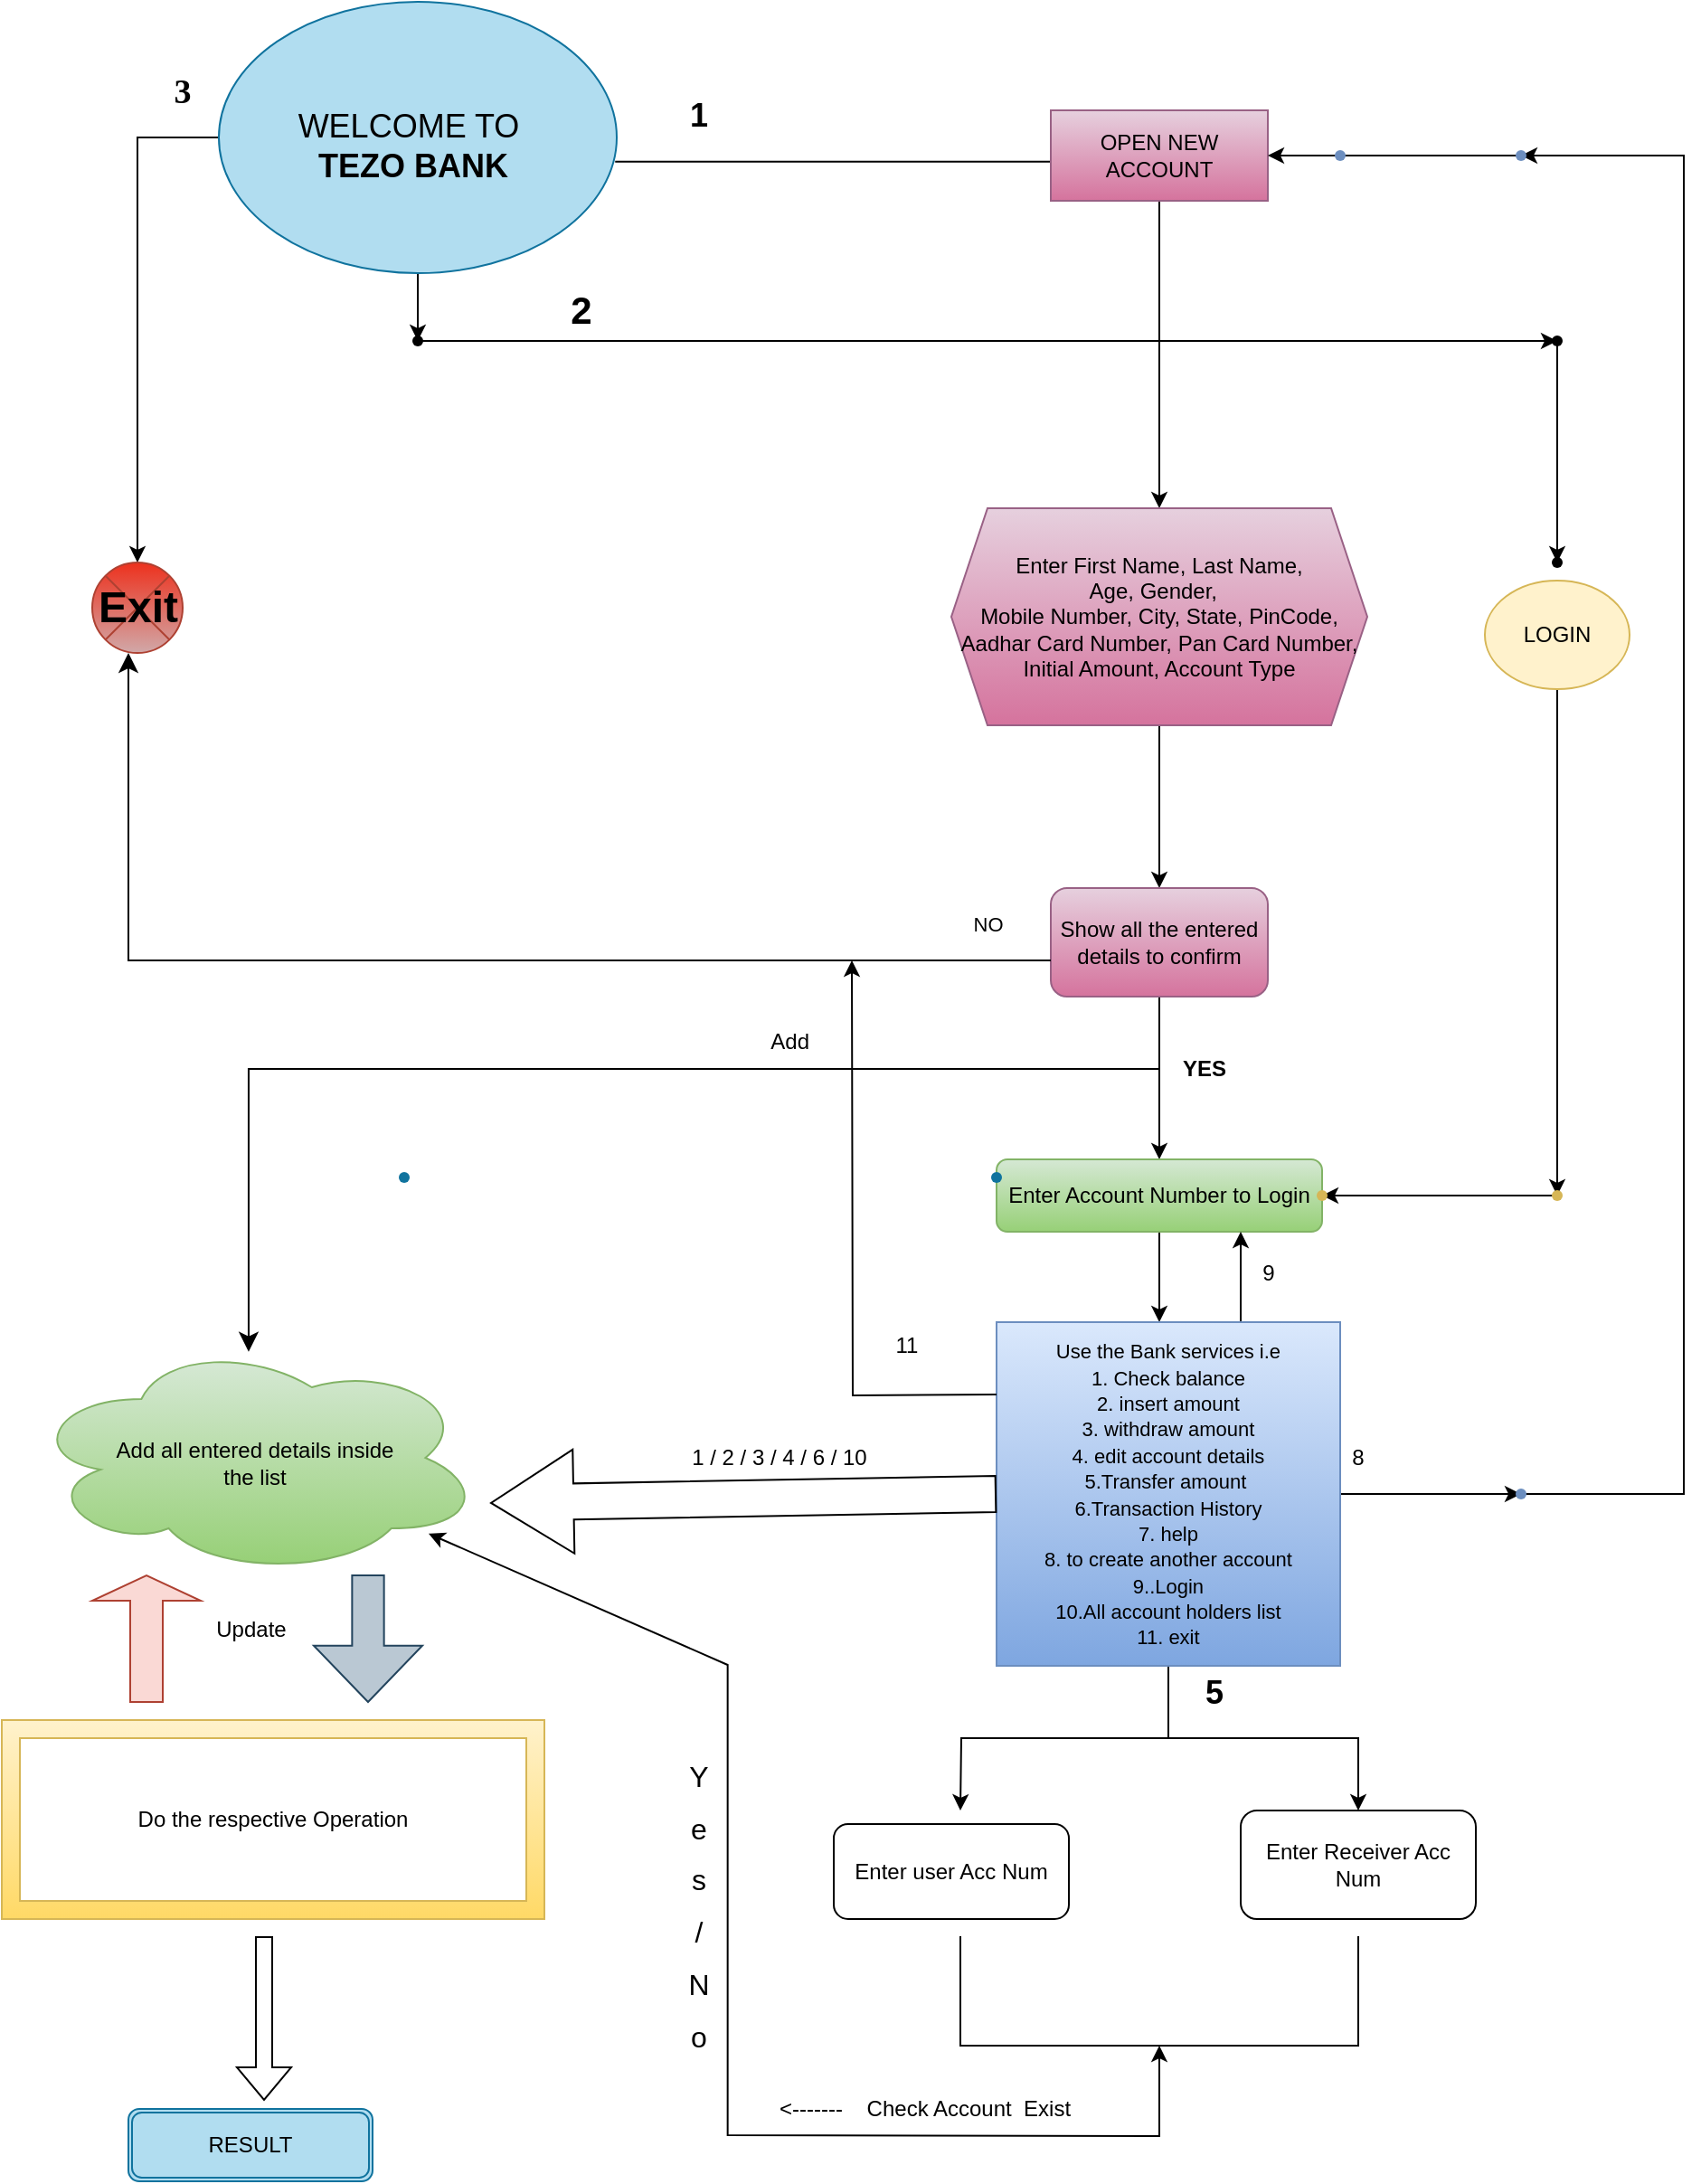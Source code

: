 <mxfile version="23.1.5" type="device">
  <diagram name="Page-1" id="zdfs-AasULe0J1CP9fPH">
    <mxGraphModel dx="808" dy="402" grid="1" gridSize="10" guides="1" tooltips="1" connect="1" arrows="1" fold="1" page="1" pageScale="1" pageWidth="850" pageHeight="1100" math="0" shadow="0">
      <root>
        <mxCell id="0" />
        <mxCell id="1" parent="0" />
        <mxCell id="4Y1HdvVBECPAu4U7Cjkl-18" style="edgeStyle=orthogonalEdgeStyle;rounded=0;orthogonalLoop=1;jettySize=auto;html=1;exitX=0;exitY=0.5;exitDx=0;exitDy=0;entryX=0.5;entryY=0;entryDx=0;entryDy=0;" parent="1" source="4Y1HdvVBECPAu4U7Cjkl-1" target="PLrm1QrhNxz2fBl1tg_x-34" edge="1">
          <mxGeometry relative="1" as="geometry">
            <mxPoint x="40" y="180" as="targetPoint" />
          </mxGeometry>
        </mxCell>
        <mxCell id="u9IJCRDn-GjgMqQaBnn5-43" value="" style="edgeStyle=orthogonalEdgeStyle;rounded=0;orthogonalLoop=1;jettySize=auto;html=1;entryX=0;entryY=0.25;entryDx=0;entryDy=0;exitX=0.996;exitY=0.589;exitDx=0;exitDy=0;exitPerimeter=0;" edge="1" parent="1" source="4Y1HdvVBECPAu4U7Cjkl-1">
          <mxGeometry relative="1" as="geometry">
            <mxPoint x="400" y="129" as="sourcePoint" />
            <mxPoint x="640.83" y="121.25" as="targetPoint" />
            <Array as="points">
              <mxPoint x="641" y="128" />
            </Array>
          </mxGeometry>
        </mxCell>
        <mxCell id="u9IJCRDn-GjgMqQaBnn5-46" value="" style="edgeStyle=orthogonalEdgeStyle;rounded=0;orthogonalLoop=1;jettySize=auto;html=1;" edge="1" parent="1" source="4Y1HdvVBECPAu4U7Cjkl-1" target="u9IJCRDn-GjgMqQaBnn5-30">
          <mxGeometry relative="1" as="geometry" />
        </mxCell>
        <mxCell id="4Y1HdvVBECPAu4U7Cjkl-1" value="" style="ellipse;whiteSpace=wrap;html=1;fillColor=#b1ddf0;strokeColor=#10739e;" parent="1" vertex="1">
          <mxGeometry x="170" y="40" width="220" height="150" as="geometry" />
        </mxCell>
        <mxCell id="4Y1HdvVBECPAu4U7Cjkl-7" value="" style="edgeStyle=orthogonalEdgeStyle;rounded=0;orthogonalLoop=1;jettySize=auto;html=1;" parent="1" source="4Y1HdvVBECPAu4U7Cjkl-5" target="4Y1HdvVBECPAu4U7Cjkl-6" edge="1">
          <mxGeometry relative="1" as="geometry" />
        </mxCell>
        <mxCell id="4Y1HdvVBECPAu4U7Cjkl-5" value="OPEN NEW ACCOUNT" style="text;html=1;strokeColor=#996185;fillColor=#e6d0de;align=center;verticalAlign=middle;whiteSpace=wrap;rounded=0;gradientColor=#d5739d;" parent="1" vertex="1">
          <mxGeometry x="630" y="100" width="120" height="50" as="geometry" />
        </mxCell>
        <mxCell id="PLrm1QrhNxz2fBl1tg_x-9" value="" style="edgeStyle=orthogonalEdgeStyle;rounded=0;orthogonalLoop=1;jettySize=auto;html=1;" parent="1" source="4Y1HdvVBECPAu4U7Cjkl-6" target="PLrm1QrhNxz2fBl1tg_x-7" edge="1">
          <mxGeometry relative="1" as="geometry" />
        </mxCell>
        <mxCell id="4Y1HdvVBECPAu4U7Cjkl-6" value="&lt;span style=&quot;&quot;&gt;Enter First Name, Last Name,&lt;br&gt;Age, Gender,&amp;nbsp;&amp;nbsp;&lt;br&gt;Mobile Number, City, State, PinCode,&lt;br&gt;Aadhar Card Number, Pan Card Number, Initial Amount, Account Type&lt;br&gt;&lt;/span&gt;" style="shape=hexagon;perimeter=hexagonPerimeter2;whiteSpace=wrap;html=1;fixedSize=1;fillColor=#e6d0de;gradientColor=#d5739d;strokeColor=#996185;" parent="1" vertex="1">
          <mxGeometry x="575" y="320" width="230" height="120" as="geometry" />
        </mxCell>
        <mxCell id="PLrm1QrhNxz2fBl1tg_x-30" value="" style="edgeStyle=none;rounded=0;orthogonalLoop=1;jettySize=auto;html=1;" parent="1" source="PLrm1QrhNxz2fBl1tg_x-7" target="PLrm1QrhNxz2fBl1tg_x-10" edge="1">
          <mxGeometry relative="1" as="geometry">
            <Array as="points">
              <mxPoint x="690" y="630" />
            </Array>
          </mxGeometry>
        </mxCell>
        <mxCell id="PLrm1QrhNxz2fBl1tg_x-7" value="Show all the entered details to confirm" style="rounded=1;whiteSpace=wrap;html=1;fillColor=#e6d0de;gradientColor=#d5739d;strokeColor=#996185;" parent="1" vertex="1">
          <mxGeometry x="630" y="530" width="120" height="60" as="geometry" />
        </mxCell>
        <mxCell id="u9IJCRDn-GjgMqQaBnn5-57" value="" style="edgeStyle=orthogonalEdgeStyle;rounded=0;orthogonalLoop=1;jettySize=auto;html=1;" edge="1" parent="1" source="PLrm1QrhNxz2fBl1tg_x-10" target="PLrm1QrhNxz2fBl1tg_x-13">
          <mxGeometry relative="1" as="geometry">
            <Array as="points">
              <mxPoint x="690" y="760" />
              <mxPoint x="690" y="760" />
            </Array>
          </mxGeometry>
        </mxCell>
        <mxCell id="PLrm1QrhNxz2fBl1tg_x-10" value="Enter Account Number to Login" style="rounded=1;whiteSpace=wrap;html=1;fillColor=#d5e8d4;gradientColor=#97d077;strokeColor=#82b366;" parent="1" vertex="1">
          <mxGeometry x="600" y="680" width="180" height="40" as="geometry" />
        </mxCell>
        <mxCell id="fHEfCxY-Gqaza8mgLQRE-7" value="" style="edgeStyle=orthogonalEdgeStyle;rounded=0;orthogonalLoop=1;jettySize=auto;html=1;exitX=0.5;exitY=1;exitDx=0;exitDy=0;" parent="1" source="PLrm1QrhNxz2fBl1tg_x-13" edge="1">
          <mxGeometry relative="1" as="geometry">
            <mxPoint x="580" y="1040" as="targetPoint" />
          </mxGeometry>
        </mxCell>
        <mxCell id="fHEfCxY-Gqaza8mgLQRE-11" style="edgeStyle=orthogonalEdgeStyle;rounded=0;orthogonalLoop=1;jettySize=auto;html=1;entryX=0.5;entryY=0;entryDx=0;entryDy=0;" parent="1" source="PLrm1QrhNxz2fBl1tg_x-13" target="fHEfCxY-Gqaza8mgLQRE-6" edge="1">
          <mxGeometry relative="1" as="geometry" />
        </mxCell>
        <mxCell id="u9IJCRDn-GjgMqQaBnn5-16" value="" style="edgeStyle=orthogonalEdgeStyle;rounded=0;orthogonalLoop=1;jettySize=auto;html=1;" edge="1" parent="1" source="PLrm1QrhNxz2fBl1tg_x-13" target="u9IJCRDn-GjgMqQaBnn5-15">
          <mxGeometry relative="1" as="geometry" />
        </mxCell>
        <mxCell id="u9IJCRDn-GjgMqQaBnn5-61" value="" style="edgeStyle=orthogonalEdgeStyle;rounded=0;orthogonalLoop=1;jettySize=auto;html=1;" edge="1" parent="1">
          <mxGeometry relative="1" as="geometry">
            <mxPoint x="735" y="780" as="sourcePoint" />
            <mxPoint x="735" y="720" as="targetPoint" />
            <Array as="points">
              <mxPoint x="735" y="740" />
              <mxPoint x="735" y="740" />
            </Array>
          </mxGeometry>
        </mxCell>
        <mxCell id="PLrm1QrhNxz2fBl1tg_x-13" value="&lt;font style=&quot;font-size: 11px;&quot;&gt;Use the Bank services i.e&lt;br&gt;1. Check balance&lt;br&gt;2. insert amount&lt;br&gt;3. withdraw amount&lt;br&gt;4. edit account details&lt;br&gt;5.Transfer amount&amp;nbsp;&lt;br&gt;6.Transaction History&lt;br&gt;7. help&lt;br&gt;8. to create another account&lt;br&gt;9..Login&lt;br&gt;10.All account holders list&lt;br&gt;11. exit&lt;/font&gt;" style="whiteSpace=wrap;html=1;aspect=fixed;fillColor=#dae8fc;gradientColor=#7ea6e0;strokeColor=#6c8ebf;" parent="1" vertex="1">
          <mxGeometry x="600" y="770" width="190" height="190" as="geometry" />
        </mxCell>
        <mxCell id="PLrm1QrhNxz2fBl1tg_x-16" value="" style="ellipse;shape=cloud;whiteSpace=wrap;html=1;fillColor=#d5e8d4;gradientColor=#97d077;strokeColor=#82b366;" parent="1" vertex="1">
          <mxGeometry x="64.37" y="780" width="251.25" height="130" as="geometry" />
        </mxCell>
        <mxCell id="PLrm1QrhNxz2fBl1tg_x-17" value="Add all entered details inside the list" style="text;html=1;strokeColor=none;fillColor=none;align=center;verticalAlign=middle;whiteSpace=wrap;rounded=0;" parent="1" vertex="1">
          <mxGeometry x="110" y="830" width="160" height="35" as="geometry" />
        </mxCell>
        <mxCell id="PLrm1QrhNxz2fBl1tg_x-32" value="&lt;b&gt;YES&lt;/b&gt;" style="text;html=1;strokeColor=none;fillColor=none;align=center;verticalAlign=middle;whiteSpace=wrap;rounded=0;" parent="1" vertex="1">
          <mxGeometry x="690" y="600" width="50" height="60" as="geometry" />
        </mxCell>
        <mxCell id="PLrm1QrhNxz2fBl1tg_x-34" value="" style="shape=sumEllipse;perimeter=ellipsePerimeter;whiteSpace=wrap;html=1;backgroundOutline=1;fillColor=#ed311d;strokeColor=#ae4132;gradientColor=#d1a8a8;" parent="1" vertex="1">
          <mxGeometry x="100" y="350" width="50" height="50" as="geometry" />
        </mxCell>
        <mxCell id="PLrm1QrhNxz2fBl1tg_x-40" value="&lt;font size=&quot;1&quot; style=&quot;&quot;&gt;&lt;span style=&quot;font-size: 18px;&quot;&gt;WELCOME TO&lt;br&gt;&lt;b&gt;&amp;nbsp;TEZO BANK&lt;/b&gt;&lt;/span&gt;&lt;/font&gt;" style="text;html=1;strokeColor=none;fillColor=none;align=center;verticalAlign=middle;whiteSpace=wrap;rounded=0;" parent="1" vertex="1">
          <mxGeometry x="180" y="90" width="190" height="60" as="geometry" />
        </mxCell>
        <mxCell id="PLrm1QrhNxz2fBl1tg_x-42" value="Add&amp;nbsp;" style="text;html=1;strokeColor=none;fillColor=none;align=center;verticalAlign=middle;whiteSpace=wrap;rounded=0;" parent="1" vertex="1">
          <mxGeometry x="445" y="600" width="85" height="30" as="geometry" />
        </mxCell>
        <mxCell id="PLrm1QrhNxz2fBl1tg_x-44" style="edgeStyle=none;rounded=0;orthogonalLoop=1;jettySize=auto;html=1;exitX=0.75;exitY=1;exitDx=0;exitDy=0;" parent="1" source="PLrm1QrhNxz2fBl1tg_x-40" target="PLrm1QrhNxz2fBl1tg_x-40" edge="1">
          <mxGeometry relative="1" as="geometry" />
        </mxCell>
        <mxCell id="PLrm1QrhNxz2fBl1tg_x-52" value="" style="shape=flexArrow;endArrow=classic;html=1;rounded=0;exitX=0;exitY=0.5;exitDx=0;exitDy=0;endWidth=36.471;endSize=14.883;width=20;" parent="1" source="PLrm1QrhNxz2fBl1tg_x-13" edge="1">
          <mxGeometry width="50" height="50" relative="1" as="geometry">
            <mxPoint x="460" y="910" as="sourcePoint" />
            <mxPoint x="320" y="870" as="targetPoint" />
          </mxGeometry>
        </mxCell>
        <mxCell id="PLrm1QrhNxz2fBl1tg_x-67" value="" style="verticalLabelPosition=bottom;verticalAlign=top;html=1;shape=mxgraph.basic.frame;dx=10;whiteSpace=wrap;fillColor=#fff2cc;gradientColor=#ffd966;strokeColor=#d6b656;" parent="1" vertex="1">
          <mxGeometry x="50" y="990" width="300" height="110" as="geometry" />
        </mxCell>
        <mxCell id="PLrm1QrhNxz2fBl1tg_x-70" value="" style="shape=singleArrow;direction=south;whiteSpace=wrap;html=1;arrowWidth=0.294;arrowSize=0.445;fillColor=#bac8d3;strokeColor=#23445d;" parent="1" vertex="1">
          <mxGeometry x="222.5" y="910" width="60" height="70" as="geometry" />
        </mxCell>
        <mxCell id="PLrm1QrhNxz2fBl1tg_x-71" value="&amp;nbsp;Do the respective Operation&amp;nbsp;" style="text;html=1;strokeColor=none;fillColor=none;align=center;verticalAlign=middle;whiteSpace=wrap;rounded=0;" parent="1" vertex="1">
          <mxGeometry x="120" y="1030" width="160" height="30" as="geometry" />
        </mxCell>
        <mxCell id="PLrm1QrhNxz2fBl1tg_x-86" value="" style="edgeStyle=elbowEdgeStyle;elbow=vertical;endArrow=classic;html=1;curved=0;rounded=0;endSize=8;startSize=8;exitX=0;exitY=0.25;exitDx=0;exitDy=0;entryX=0.486;entryY=0.049;entryDx=0;entryDy=0;entryPerimeter=0;" parent="1" source="PLrm1QrhNxz2fBl1tg_x-32" target="PLrm1QrhNxz2fBl1tg_x-16" edge="1">
          <mxGeometry width="50" height="50" relative="1" as="geometry">
            <mxPoint x="285" y="850" as="sourcePoint" />
            <mxPoint x="190" y="650" as="targetPoint" />
            <Array as="points">
              <mxPoint x="330" y="630" />
            </Array>
          </mxGeometry>
        </mxCell>
        <mxCell id="PLrm1QrhNxz2fBl1tg_x-92" value="8" style="text;html=1;strokeColor=none;fillColor=none;align=center;verticalAlign=middle;whiteSpace=wrap;rounded=0;" parent="1" vertex="1">
          <mxGeometry x="770" y="830" width="60" height="30" as="geometry" />
        </mxCell>
        <mxCell id="PLrm1QrhNxz2fBl1tg_x-111" value="&lt;font style=&quot;font-size: 19px;&quot;&gt;3&lt;/font&gt;" style="text;html=1;strokeColor=none;fillColor=none;align=center;verticalAlign=middle;whiteSpace=wrap;rounded=0;fontSize=19;fontFamily=Comic Sans MS;fontStyle=1" parent="1" vertex="1">
          <mxGeometry x="100" y="57.5" width="100" height="65" as="geometry" />
        </mxCell>
        <mxCell id="PLrm1QrhNxz2fBl1tg_x-114" value="" style="edgeStyle=elbowEdgeStyle;elbow=vertical;endArrow=classic;html=1;curved=0;rounded=0;endSize=8;startSize=8;exitX=0;exitY=0.667;exitDx=0;exitDy=0;exitPerimeter=0;" parent="1" source="PLrm1QrhNxz2fBl1tg_x-7" edge="1">
          <mxGeometry width="50" height="50" relative="1" as="geometry">
            <mxPoint x="620" y="565" as="sourcePoint" />
            <mxPoint x="120" y="400" as="targetPoint" />
            <Array as="points">
              <mxPoint x="570" y="570" />
              <mxPoint x="160" y="540" />
            </Array>
          </mxGeometry>
        </mxCell>
        <mxCell id="PLrm1QrhNxz2fBl1tg_x-115" value="NO" style="text;strokeColor=none;fillColor=none;html=1;fontSize=11;fontStyle=0;verticalAlign=middle;align=center;" parent="1" vertex="1">
          <mxGeometry x="550" y="535" width="90" height="30" as="geometry" />
        </mxCell>
        <mxCell id="PLrm1QrhNxz2fBl1tg_x-116" value="Exit" style="text;strokeColor=none;fillColor=none;html=1;fontSize=24;fontStyle=1;verticalAlign=middle;align=center;" parent="1" vertex="1">
          <mxGeometry x="75" y="360" width="100" height="30" as="geometry" />
        </mxCell>
        <mxCell id="PLrm1QrhNxz2fBl1tg_x-118" value="RESULT" style="text;html=1;strokeColor=none;fillColor=none;align=center;verticalAlign=middle;whiteSpace=wrap;rounded=0;" parent="1" vertex="1">
          <mxGeometry x="150" y="1210" width="60" height="30" as="geometry" />
        </mxCell>
        <mxCell id="PLrm1QrhNxz2fBl1tg_x-122" value="RESULT" style="shape=ext;double=1;rounded=1;whiteSpace=wrap;html=1;fillColor=#b1ddf0;strokeColor=#10739e;" parent="1" vertex="1">
          <mxGeometry x="120.0" y="1205" width="135" height="40" as="geometry" />
        </mxCell>
        <mxCell id="PLrm1QrhNxz2fBl1tg_x-124" value="" style="shape=singleArrow;direction=north;whiteSpace=wrap;html=1;fillColor=#fad9d5;strokeColor=#ae4132;" parent="1" vertex="1">
          <mxGeometry x="100" y="910" width="60" height="70" as="geometry" />
        </mxCell>
        <mxCell id="PLrm1QrhNxz2fBl1tg_x-125" value="" style="shape=singleArrow;whiteSpace=wrap;html=1;direction=south;" parent="1" vertex="1">
          <mxGeometry x="180" y="1110" width="30" height="90" as="geometry" />
        </mxCell>
        <mxCell id="PLrm1QrhNxz2fBl1tg_x-126" value="Update" style="text;html=1;strokeColor=none;fillColor=none;align=center;verticalAlign=middle;whiteSpace=wrap;rounded=0;" parent="1" vertex="1">
          <mxGeometry x="162.5" y="930" width="50" height="20" as="geometry" />
        </mxCell>
        <mxCell id="PLrm1QrhNxz2fBl1tg_x-127" value="1 / 2 / 3 / 4 / 6 / 10" style="text;html=1;strokeColor=none;fillColor=none;align=center;verticalAlign=middle;whiteSpace=wrap;rounded=0;" parent="1" vertex="1">
          <mxGeometry x="370" y="830" width="220" height="30" as="geometry" />
        </mxCell>
        <mxCell id="fHEfCxY-Gqaza8mgLQRE-5" value="Enter user Acc Num" style="rounded=1;whiteSpace=wrap;html=1;" parent="1" vertex="1">
          <mxGeometry x="510" y="1047.5" width="130" height="52.5" as="geometry" />
        </mxCell>
        <mxCell id="fHEfCxY-Gqaza8mgLQRE-6" value="Enter Receiver Acc Num" style="rounded=1;whiteSpace=wrap;html=1;" parent="1" vertex="1">
          <mxGeometry x="735" y="1040" width="130" height="60" as="geometry" />
        </mxCell>
        <mxCell id="fHEfCxY-Gqaza8mgLQRE-12" value="" style="shape=partialRectangle;whiteSpace=wrap;html=1;bottom=1;right=1;left=1;top=0;fillColor=none;routingCenterX=-0.5;" parent="1" vertex="1">
          <mxGeometry x="580" y="1110" width="220" height="60" as="geometry" />
        </mxCell>
        <mxCell id="fHEfCxY-Gqaza8mgLQRE-13" value="" style="endArrow=classic;startArrow=classic;html=1;rounded=0;" parent="1" source="PLrm1QrhNxz2fBl1tg_x-16" edge="1" target="fHEfCxY-Gqaza8mgLQRE-12">
          <mxGeometry width="50" height="50" relative="1" as="geometry">
            <mxPoint x="279.999" y="870.522" as="sourcePoint" />
            <mxPoint x="676" y="1179.48" as="targetPoint" />
            <Array as="points">
              <mxPoint x="451.33" y="959.48" />
              <mxPoint x="451.33" y="1059.48" />
              <mxPoint x="451.33" y="1219.48" />
              <mxPoint x="690" y="1220" />
              <mxPoint x="690" y="1200" />
              <mxPoint x="690" y="1170" />
            </Array>
          </mxGeometry>
        </mxCell>
        <mxCell id="fHEfCxY-Gqaza8mgLQRE-19" value="&amp;nbsp; &amp;nbsp; &amp;nbsp; &amp;nbsp; &amp;nbsp;&amp;lt;-------&amp;nbsp; &amp;nbsp; Check Account&amp;nbsp; Exist" style="text;html=1;align=center;verticalAlign=middle;resizable=0;points=[];autosize=1;strokeColor=none;fillColor=none;" parent="1" vertex="1">
          <mxGeometry x="440" y="1190" width="210" height="30" as="geometry" />
        </mxCell>
        <mxCell id="fHEfCxY-Gqaza8mgLQRE-20" value="&lt;span style=&quot;font-weight: normal; font-size: 16px;&quot;&gt;Y&lt;br&gt;e&lt;br&gt;s&lt;br&gt;/&lt;br&gt;N&lt;br&gt;o&lt;br&gt;&lt;br&gt;&lt;/span&gt;" style="text;strokeColor=none;fillColor=none;html=1;fontSize=24;fontStyle=1;verticalAlign=middle;align=center;" parent="1" vertex="1">
          <mxGeometry x="415" y="990" width="40" height="230" as="geometry" />
        </mxCell>
        <mxCell id="u9IJCRDn-GjgMqQaBnn5-2" value="" style="shape=waypoint;sketch=0;size=6;pointerEvents=1;points=[];fillColor=#b1ddf0;resizable=0;rotatable=0;perimeter=centerPerimeter;snapToPoint=1;strokeColor=#10739e;" vertex="1" parent="1">
          <mxGeometry x="262.5" y="680" width="20" height="20" as="geometry" />
        </mxCell>
        <mxCell id="u9IJCRDn-GjgMqQaBnn5-4" value="" style="shape=waypoint;sketch=0;size=6;pointerEvents=1;points=[];fillColor=#b1ddf0;resizable=0;rotatable=0;perimeter=centerPerimeter;snapToPoint=1;strokeColor=#10739e;" vertex="1" parent="1">
          <mxGeometry x="590" y="680" width="20" height="20" as="geometry" />
        </mxCell>
        <mxCell id="u9IJCRDn-GjgMqQaBnn5-37" value="" style="edgeStyle=orthogonalEdgeStyle;rounded=0;orthogonalLoop=1;jettySize=auto;html=1;" edge="1" parent="1" source="u9IJCRDn-GjgMqQaBnn5-7" target="u9IJCRDn-GjgMqQaBnn5-36">
          <mxGeometry relative="1" as="geometry" />
        </mxCell>
        <mxCell id="u9IJCRDn-GjgMqQaBnn5-7" value="LOGIN" style="ellipse;whiteSpace=wrap;html=1;fillColor=#fff2cc;strokeColor=#d6b656;" vertex="1" parent="1">
          <mxGeometry x="870" y="360" width="80" height="60" as="geometry" />
        </mxCell>
        <mxCell id="u9IJCRDn-GjgMqQaBnn5-18" value="" style="edgeStyle=orthogonalEdgeStyle;rounded=0;orthogonalLoop=1;jettySize=auto;html=1;" edge="1" parent="1" source="u9IJCRDn-GjgMqQaBnn5-15" target="u9IJCRDn-GjgMqQaBnn5-17">
          <mxGeometry relative="1" as="geometry">
            <Array as="points">
              <mxPoint x="980" y="865" />
              <mxPoint x="980" y="125" />
            </Array>
          </mxGeometry>
        </mxCell>
        <mxCell id="u9IJCRDn-GjgMqQaBnn5-15" value="" style="shape=waypoint;sketch=0;size=6;pointerEvents=1;points=[];fillColor=#dae8fc;resizable=0;rotatable=0;perimeter=centerPerimeter;snapToPoint=1;strokeColor=#6c8ebf;gradientColor=#7ea6e0;" vertex="1" parent="1">
          <mxGeometry x="880" y="855" width="20" height="20" as="geometry" />
        </mxCell>
        <mxCell id="u9IJCRDn-GjgMqQaBnn5-20" value="" style="edgeStyle=orthogonalEdgeStyle;rounded=0;orthogonalLoop=1;jettySize=auto;html=1;entryX=1;entryY=0.5;entryDx=0;entryDy=0;" edge="1" parent="1" source="u9IJCRDn-GjgMqQaBnn5-17" target="4Y1HdvVBECPAu4U7Cjkl-5">
          <mxGeometry relative="1" as="geometry" />
        </mxCell>
        <mxCell id="u9IJCRDn-GjgMqQaBnn5-17" value="" style="shape=waypoint;sketch=0;size=6;pointerEvents=1;points=[];fillColor=#dae8fc;resizable=0;rotatable=0;perimeter=centerPerimeter;snapToPoint=1;strokeColor=#6c8ebf;gradientColor=#7ea6e0;" vertex="1" parent="1">
          <mxGeometry x="880" y="115" width="20" height="20" as="geometry" />
        </mxCell>
        <mxCell id="u9IJCRDn-GjgMqQaBnn5-19" value="" style="shape=waypoint;sketch=0;size=6;pointerEvents=1;points=[];fillColor=#dae8fc;resizable=0;rotatable=0;perimeter=centerPerimeter;snapToPoint=1;strokeColor=#6c8ebf;gradientColor=#7ea6e0;" vertex="1" parent="1">
          <mxGeometry x="780" y="115" width="20" height="20" as="geometry" />
        </mxCell>
        <mxCell id="u9IJCRDn-GjgMqQaBnn5-22" value="&lt;b&gt;&lt;font style=&quot;font-size: 18px;&quot;&gt;1&lt;/font&gt;&lt;/b&gt;" style="text;html=1;align=center;verticalAlign=middle;resizable=0;points=[];autosize=1;strokeColor=none;fillColor=none;" vertex="1" parent="1">
          <mxGeometry x="420" y="82.5" width="30" height="40" as="geometry" />
        </mxCell>
        <mxCell id="u9IJCRDn-GjgMqQaBnn5-33" value="" style="edgeStyle=orthogonalEdgeStyle;rounded=0;orthogonalLoop=1;jettySize=auto;html=1;" edge="1" parent="1" source="u9IJCRDn-GjgMqQaBnn5-30" target="u9IJCRDn-GjgMqQaBnn5-32">
          <mxGeometry relative="1" as="geometry" />
        </mxCell>
        <mxCell id="u9IJCRDn-GjgMqQaBnn5-30" value="" style="shape=waypoint;sketch=0;size=6;pointerEvents=1;points=[];fillColor=none;resizable=0;rotatable=0;perimeter=centerPerimeter;snapToPoint=1;" vertex="1" parent="1">
          <mxGeometry x="270" y="217.5" width="20" height="20" as="geometry" />
        </mxCell>
        <mxCell id="u9IJCRDn-GjgMqQaBnn5-35" value="" style="edgeStyle=orthogonalEdgeStyle;rounded=0;orthogonalLoop=1;jettySize=auto;html=1;" edge="1" parent="1" source="u9IJCRDn-GjgMqQaBnn5-32" target="u9IJCRDn-GjgMqQaBnn5-34">
          <mxGeometry relative="1" as="geometry" />
        </mxCell>
        <mxCell id="u9IJCRDn-GjgMqQaBnn5-32" value="" style="shape=waypoint;sketch=0;size=6;pointerEvents=1;points=[];fillColor=none;resizable=0;rotatable=0;perimeter=centerPerimeter;snapToPoint=1;" vertex="1" parent="1">
          <mxGeometry x="900" y="217.5" width="20" height="20" as="geometry" />
        </mxCell>
        <mxCell id="u9IJCRDn-GjgMqQaBnn5-34" value="" style="shape=waypoint;sketch=0;size=6;pointerEvents=1;points=[];fillColor=none;resizable=0;rotatable=0;perimeter=centerPerimeter;snapToPoint=1;" vertex="1" parent="1">
          <mxGeometry x="900" y="340" width="20" height="20" as="geometry" />
        </mxCell>
        <mxCell id="u9IJCRDn-GjgMqQaBnn5-40" value="" style="edgeStyle=orthogonalEdgeStyle;rounded=0;orthogonalLoop=1;jettySize=auto;html=1;" edge="1" parent="1" source="u9IJCRDn-GjgMqQaBnn5-36" target="u9IJCRDn-GjgMqQaBnn5-38">
          <mxGeometry relative="1" as="geometry" />
        </mxCell>
        <mxCell id="u9IJCRDn-GjgMqQaBnn5-36" value="" style="shape=waypoint;sketch=0;size=6;pointerEvents=1;points=[];fillColor=#fff2cc;resizable=0;rotatable=0;perimeter=centerPerimeter;snapToPoint=1;strokeColor=#d6b656;" vertex="1" parent="1">
          <mxGeometry x="900" y="690" width="20" height="20" as="geometry" />
        </mxCell>
        <mxCell id="u9IJCRDn-GjgMqQaBnn5-38" value="" style="shape=waypoint;sketch=0;size=6;pointerEvents=1;points=[];fillColor=#fff2cc;resizable=0;rotatable=0;perimeter=centerPerimeter;snapToPoint=1;strokeColor=#d6b656;" vertex="1" parent="1">
          <mxGeometry x="770" y="690" width="20" height="20" as="geometry" />
        </mxCell>
        <mxCell id="u9IJCRDn-GjgMqQaBnn5-41" value="&lt;b&gt;&lt;font style=&quot;font-size: 21px;&quot;&gt;2&lt;/font&gt;&lt;/b&gt;" style="text;html=1;align=center;verticalAlign=middle;resizable=0;points=[];autosize=1;strokeColor=none;fillColor=none;" vertex="1" parent="1">
          <mxGeometry x="350" y="190" width="40" height="40" as="geometry" />
        </mxCell>
        <mxCell id="u9IJCRDn-GjgMqQaBnn5-59" value="&lt;b&gt;&lt;font style=&quot;font-size: 18px;&quot;&gt;5&lt;/font&gt;&lt;/b&gt;" style="text;html=1;align=center;verticalAlign=middle;resizable=0;points=[];autosize=1;strokeColor=none;fillColor=none;" vertex="1" parent="1">
          <mxGeometry x="705" y="955" width="30" height="40" as="geometry" />
        </mxCell>
        <mxCell id="u9IJCRDn-GjgMqQaBnn5-62" value="9" style="text;html=1;align=center;verticalAlign=middle;resizable=0;points=[];autosize=1;strokeColor=none;fillColor=none;" vertex="1" parent="1">
          <mxGeometry x="735" y="728" width="30" height="30" as="geometry" />
        </mxCell>
        <mxCell id="u9IJCRDn-GjgMqQaBnn5-65" style="edgeStyle=orthogonalEdgeStyle;rounded=0;orthogonalLoop=1;jettySize=auto;html=1;exitX=0;exitY=0;exitDx=0;exitDy=0;" edge="1" parent="1">
          <mxGeometry relative="1" as="geometry">
            <mxPoint x="520" y="570" as="targetPoint" />
            <mxPoint x="599.98" y="810.0" as="sourcePoint" />
          </mxGeometry>
        </mxCell>
        <mxCell id="u9IJCRDn-GjgMqQaBnn5-66" value="11" style="text;html=1;align=center;verticalAlign=middle;resizable=0;points=[];autosize=1;strokeColor=none;fillColor=none;" vertex="1" parent="1">
          <mxGeometry x="530" y="768" width="40" height="30" as="geometry" />
        </mxCell>
      </root>
    </mxGraphModel>
  </diagram>
</mxfile>
